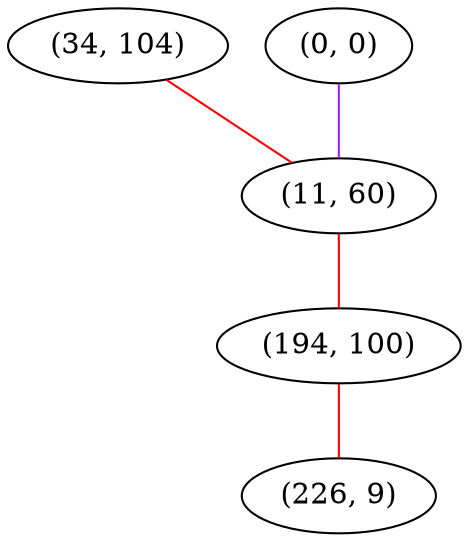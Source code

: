 graph "" {
"(34, 104)";
"(0, 0)";
"(11, 60)";
"(194, 100)";
"(226, 9)";
"(34, 104)" -- "(11, 60)"  [color=red, key=0, weight=1];
"(0, 0)" -- "(11, 60)"  [color=purple, key=0, weight=4];
"(11, 60)" -- "(194, 100)"  [color=red, key=0, weight=1];
"(194, 100)" -- "(226, 9)"  [color=red, key=0, weight=1];
}
